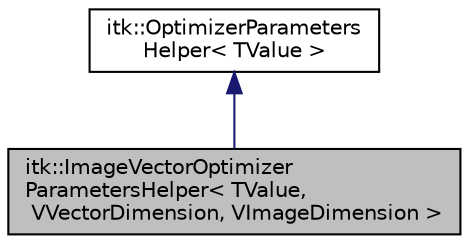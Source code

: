 digraph "itk::ImageVectorOptimizerParametersHelper&lt; TValue, VVectorDimension, VImageDimension &gt;"
{
 // LATEX_PDF_SIZE
  edge [fontname="Helvetica",fontsize="10",labelfontname="Helvetica",labelfontsize="10"];
  node [fontname="Helvetica",fontsize="10",shape=record];
  Node1 [label="itk::ImageVectorOptimizer\lParametersHelper\< TValue,\l VVectorDimension, VImageDimension \>",height=0.2,width=0.4,color="black", fillcolor="grey75", style="filled", fontcolor="black",tooltip="Class to hold and manage parameters of type Image<Vector<...>,...>, used in Transforms,..."];
  Node2 -> Node1 [dir="back",color="midnightblue",fontsize="10",style="solid",fontname="Helvetica"];
  Node2 [label="itk::OptimizerParameters\lHelper\< TValue \>",height=0.2,width=0.4,color="black", fillcolor="white", style="filled",URL="$classitk_1_1OptimizerParametersHelper.html",tooltip="Basic helper class to manage parameter data as an Array type, the default type."];
}
